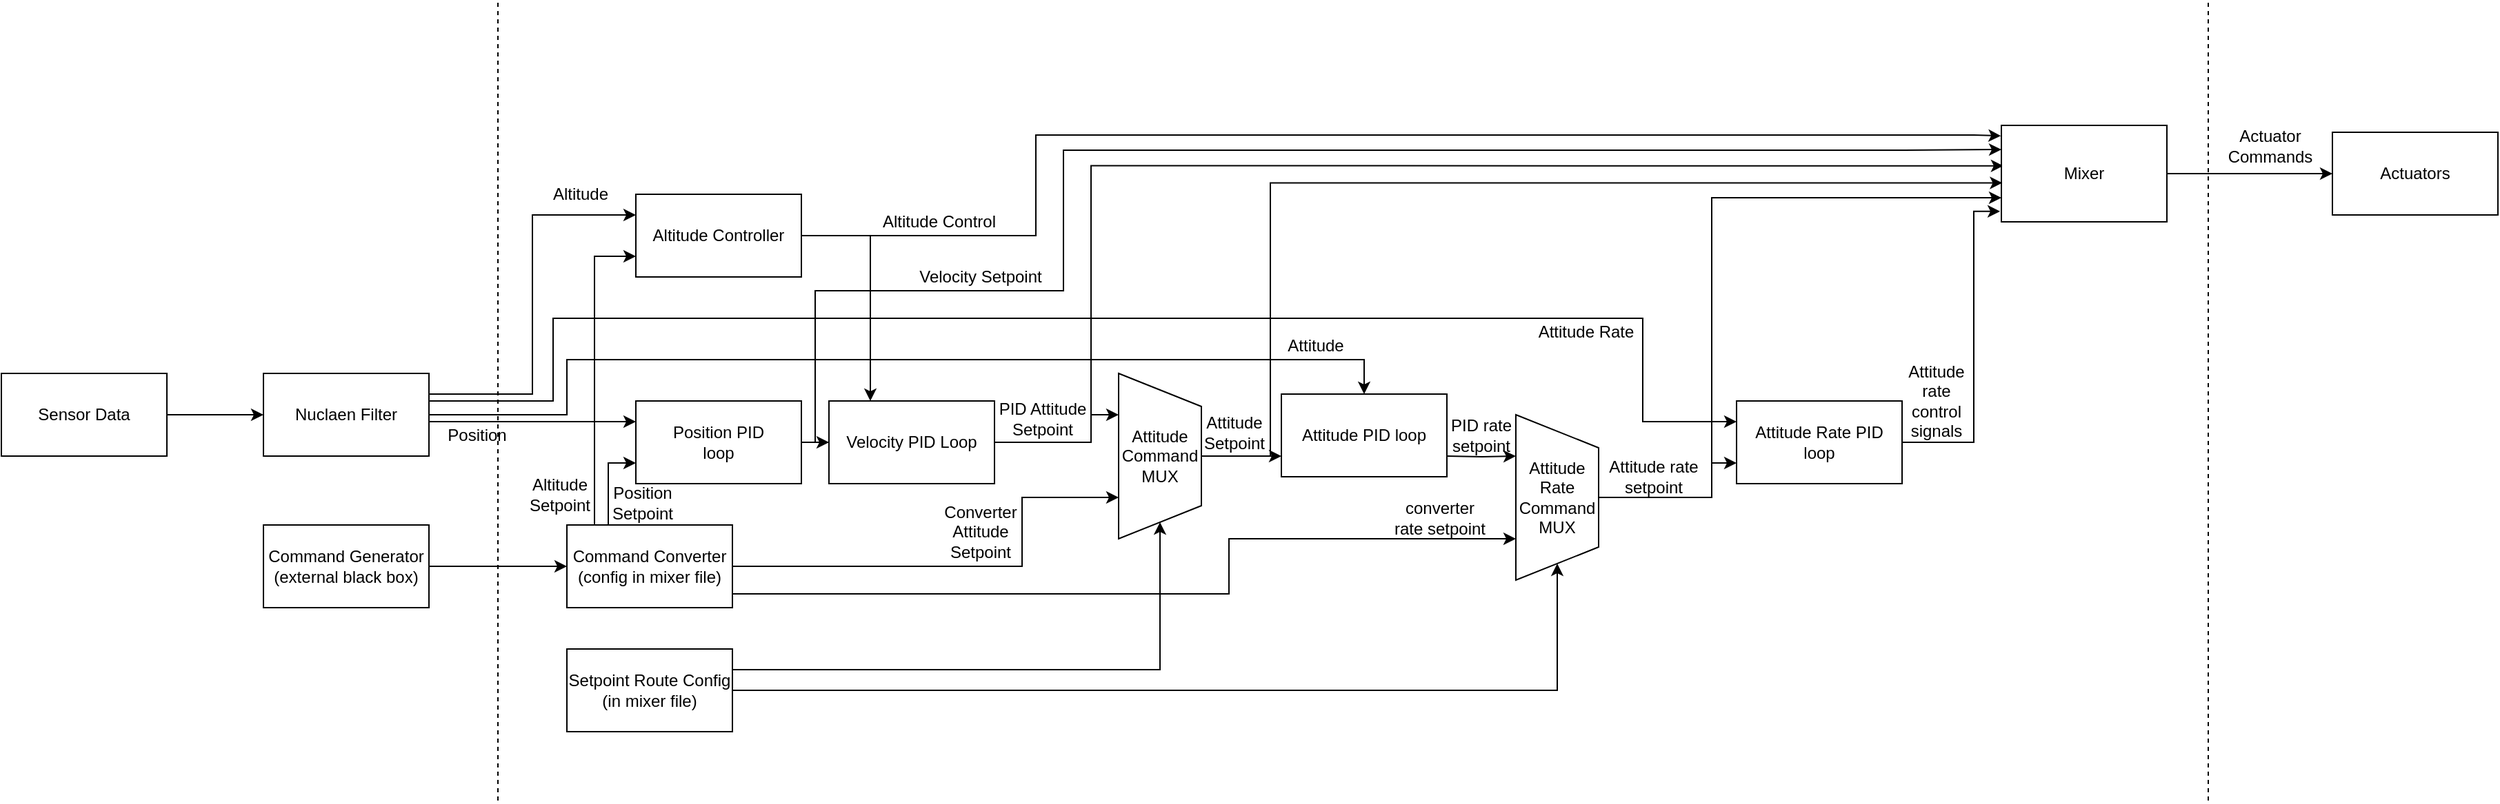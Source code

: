 <mxfile version="13.3.0" type="device"><diagram id="g6J0xqK90qENTNjAA-BX" name="Page-1"><mxGraphModel dx="981" dy="496" grid="1" gridSize="10" guides="1" tooltips="1" connect="1" arrows="1" fold="1" page="1" pageScale="1" pageWidth="2000" pageHeight="600" math="0" shadow="0"><root><mxCell id="0"/><mxCell id="1" parent="0"/><mxCell id="ZlCOgXQADhNH8g1oG3Rs-5" style="edgeStyle=orthogonalEdgeStyle;rounded=0;orthogonalLoop=1;jettySize=auto;html=1;entryX=0;entryY=0.5;entryDx=0;entryDy=0;" edge="1" parent="1" source="ZlCOgXQADhNH8g1oG3Rs-1" target="ZlCOgXQADhNH8g1oG3Rs-2"><mxGeometry relative="1" as="geometry"/></mxCell><mxCell id="ZlCOgXQADhNH8g1oG3Rs-1" value="Sensor Data" style="rounded=0;whiteSpace=wrap;html=1;" vertex="1" parent="1"><mxGeometry x="40" y="280" width="120" height="60" as="geometry"/></mxCell><mxCell id="ZlCOgXQADhNH8g1oG3Rs-20" style="edgeStyle=orthogonalEdgeStyle;rounded=0;orthogonalLoop=1;jettySize=auto;html=1;" edge="1" parent="1" source="ZlCOgXQADhNH8g1oG3Rs-2" target="ZlCOgXQADhNH8g1oG3Rs-10"><mxGeometry relative="1" as="geometry"><Array as="points"><mxPoint x="450" y="310"/><mxPoint x="450" y="270"/><mxPoint x="1028" y="270"/></Array></mxGeometry></mxCell><mxCell id="ZlCOgXQADhNH8g1oG3Rs-24" style="edgeStyle=orthogonalEdgeStyle;rounded=0;orthogonalLoop=1;jettySize=auto;html=1;entryX=0;entryY=0.25;entryDx=0;entryDy=0;" edge="1" parent="1" source="ZlCOgXQADhNH8g1oG3Rs-2" target="ZlCOgXQADhNH8g1oG3Rs-23"><mxGeometry relative="1" as="geometry"><mxPoint x="870" y="310" as="targetPoint"/><Array as="points"><mxPoint x="440" y="300"/><mxPoint x="440" y="240"/><mxPoint x="1230" y="240"/><mxPoint x="1230" y="315"/></Array></mxGeometry></mxCell><mxCell id="ZlCOgXQADhNH8g1oG3Rs-30" style="edgeStyle=orthogonalEdgeStyle;rounded=0;orthogonalLoop=1;jettySize=auto;html=1;exitX=1;exitY=0.5;exitDx=0;exitDy=0;entryX=0;entryY=0.25;entryDx=0;entryDy=0;" edge="1" parent="1" source="ZlCOgXQADhNH8g1oG3Rs-2" target="ZlCOgXQADhNH8g1oG3Rs-28"><mxGeometry relative="1" as="geometry"><Array as="points"><mxPoint x="350" y="315"/></Array></mxGeometry></mxCell><mxCell id="ZlCOgXQADhNH8g1oG3Rs-35" style="edgeStyle=orthogonalEdgeStyle;rounded=0;orthogonalLoop=1;jettySize=auto;html=1;exitX=1;exitY=0.25;exitDx=0;exitDy=0;entryX=0;entryY=0.25;entryDx=0;entryDy=0;" edge="1" parent="1" source="ZlCOgXQADhNH8g1oG3Rs-2" target="ZlCOgXQADhNH8g1oG3Rs-33"><mxGeometry relative="1" as="geometry"><mxPoint x="430" y="180" as="targetPoint"/></mxGeometry></mxCell><mxCell id="ZlCOgXQADhNH8g1oG3Rs-2" value="Nuclaen Filter" style="rounded=0;whiteSpace=wrap;html=1;" vertex="1" parent="1"><mxGeometry x="230" y="280" width="120" height="60" as="geometry"/></mxCell><mxCell id="ZlCOgXQADhNH8g1oG3Rs-9" style="edgeStyle=orthogonalEdgeStyle;rounded=0;orthogonalLoop=1;jettySize=auto;html=1;entryX=0;entryY=0.5;entryDx=0;entryDy=0;" edge="1" parent="1" source="ZlCOgXQADhNH8g1oG3Rs-3" target="ZlCOgXQADhNH8g1oG3Rs-6"><mxGeometry relative="1" as="geometry"/></mxCell><mxCell id="ZlCOgXQADhNH8g1oG3Rs-3" value="Command Generator&lt;br&gt;(external black box)" style="rounded=0;whiteSpace=wrap;html=1;" vertex="1" parent="1"><mxGeometry x="230" y="390" width="120" height="60" as="geometry"/></mxCell><mxCell id="ZlCOgXQADhNH8g1oG3Rs-4" value="" style="endArrow=none;dashed=1;html=1;" edge="1" parent="1"><mxGeometry width="50" height="50" relative="1" as="geometry"><mxPoint x="400" y="590" as="sourcePoint"/><mxPoint x="400" y="10" as="targetPoint"/></mxGeometry></mxCell><mxCell id="ZlCOgXQADhNH8g1oG3Rs-14" style="edgeStyle=orthogonalEdgeStyle;rounded=0;orthogonalLoop=1;jettySize=auto;html=1;entryX=0.75;entryY=1;entryDx=0;entryDy=0;" edge="1" parent="1" source="ZlCOgXQADhNH8g1oG3Rs-6" target="ZlCOgXQADhNH8g1oG3Rs-13"><mxGeometry relative="1" as="geometry"><Array as="points"><mxPoint x="930" y="440"/><mxPoint x="930" y="400"/></Array></mxGeometry></mxCell><mxCell id="ZlCOgXQADhNH8g1oG3Rs-29" style="edgeStyle=orthogonalEdgeStyle;rounded=0;orthogonalLoop=1;jettySize=auto;html=1;exitX=0.25;exitY=0;exitDx=0;exitDy=0;entryX=0;entryY=0.75;entryDx=0;entryDy=0;" edge="1" parent="1" source="ZlCOgXQADhNH8g1oG3Rs-6" target="ZlCOgXQADhNH8g1oG3Rs-28"><mxGeometry relative="1" as="geometry"/></mxCell><mxCell id="ZlCOgXQADhNH8g1oG3Rs-34" style="edgeStyle=orthogonalEdgeStyle;rounded=0;orthogonalLoop=1;jettySize=auto;html=1;exitX=0.25;exitY=0;exitDx=0;exitDy=0;entryX=0;entryY=0.75;entryDx=0;entryDy=0;" edge="1" parent="1" source="ZlCOgXQADhNH8g1oG3Rs-6" target="ZlCOgXQADhNH8g1oG3Rs-33"><mxGeometry relative="1" as="geometry"><mxPoint x="470" y="370.0" as="targetPoint"/><Array as="points"><mxPoint x="470" y="390"/><mxPoint x="470" y="195"/></Array></mxGeometry></mxCell><mxCell id="ZlCOgXQADhNH8g1oG3Rs-45" style="edgeStyle=orthogonalEdgeStyle;rounded=0;orthogonalLoop=1;jettySize=auto;html=1;exitX=1;exitY=0.25;exitDx=0;exitDy=0;entryX=0.75;entryY=1;entryDx=0;entryDy=0;" edge="1" parent="1" source="ZlCOgXQADhNH8g1oG3Rs-6" target="ZlCOgXQADhNH8g1oG3Rs-41"><mxGeometry relative="1" as="geometry"><Array as="points"><mxPoint x="570" y="420"/><mxPoint x="780" y="420"/><mxPoint x="780" y="370"/></Array></mxGeometry></mxCell><mxCell id="ZlCOgXQADhNH8g1oG3Rs-6" value="Command Converter&lt;br&gt;(config in mixer file)" style="rounded=0;whiteSpace=wrap;html=1;" vertex="1" parent="1"><mxGeometry x="450" y="390" width="120" height="60" as="geometry"/></mxCell><mxCell id="ZlCOgXQADhNH8g1oG3Rs-15" style="edgeStyle=orthogonalEdgeStyle;rounded=0;orthogonalLoop=1;jettySize=auto;html=1;entryX=0.25;entryY=1;entryDx=0;entryDy=0;" edge="1" parent="1" target="ZlCOgXQADhNH8g1oG3Rs-13"><mxGeometry relative="1" as="geometry"><mxPoint x="1088" y="340" as="sourcePoint"/></mxGeometry></mxCell><mxCell id="ZlCOgXQADhNH8g1oG3Rs-10" value="Attitude PID loop" style="rounded=0;whiteSpace=wrap;html=1;" vertex="1" parent="1"><mxGeometry x="968" y="295" width="120" height="60" as="geometry"/></mxCell><mxCell id="ZlCOgXQADhNH8g1oG3Rs-25" style="edgeStyle=orthogonalEdgeStyle;rounded=0;orthogonalLoop=1;jettySize=auto;html=1;entryX=0;entryY=0.75;entryDx=0;entryDy=0;" edge="1" parent="1" source="ZlCOgXQADhNH8g1oG3Rs-13" target="ZlCOgXQADhNH8g1oG3Rs-23"><mxGeometry relative="1" as="geometry"><Array as="points"><mxPoint x="1280" y="370"/><mxPoint x="1280" y="345"/></Array></mxGeometry></mxCell><mxCell id="ZlCOgXQADhNH8g1oG3Rs-58" style="edgeStyle=orthogonalEdgeStyle;rounded=0;orthogonalLoop=1;jettySize=auto;html=1;entryX=0;entryY=0.75;entryDx=0;entryDy=0;" edge="1" parent="1" source="ZlCOgXQADhNH8g1oG3Rs-13" target="ZlCOgXQADhNH8g1oG3Rs-49"><mxGeometry relative="1" as="geometry"><Array as="points"><mxPoint x="1280" y="370"/><mxPoint x="1280" y="152"/></Array></mxGeometry></mxCell><mxCell id="ZlCOgXQADhNH8g1oG3Rs-13" value="Attitude&lt;br&gt;Rate&lt;br&gt;Command&lt;br&gt;MUX" style="shape=trapezoid;perimeter=trapezoidPerimeter;whiteSpace=wrap;html=1;direction=south;" vertex="1" parent="1"><mxGeometry x="1138" y="310" width="60" height="120" as="geometry"/></mxCell><mxCell id="ZlCOgXQADhNH8g1oG3Rs-17" style="edgeStyle=orthogonalEdgeStyle;rounded=0;orthogonalLoop=1;jettySize=auto;html=1;entryX=1;entryY=0.5;entryDx=0;entryDy=0;" edge="1" parent="1" source="ZlCOgXQADhNH8g1oG3Rs-16" target="ZlCOgXQADhNH8g1oG3Rs-13"><mxGeometry relative="1" as="geometry"/></mxCell><mxCell id="ZlCOgXQADhNH8g1oG3Rs-44" style="edgeStyle=orthogonalEdgeStyle;rounded=0;orthogonalLoop=1;jettySize=auto;html=1;exitX=1;exitY=0.25;exitDx=0;exitDy=0;" edge="1" parent="1" source="ZlCOgXQADhNH8g1oG3Rs-16" target="ZlCOgXQADhNH8g1oG3Rs-41"><mxGeometry relative="1" as="geometry"/></mxCell><mxCell id="ZlCOgXQADhNH8g1oG3Rs-16" value="Setpoint Route Config&lt;br&gt;(in mixer file)" style="rounded=0;whiteSpace=wrap;html=1;" vertex="1" parent="1"><mxGeometry x="450" y="480" width="120" height="60" as="geometry"/></mxCell><mxCell id="ZlCOgXQADhNH8g1oG3Rs-18" value="converter rate setpoint" style="text;html=1;strokeColor=none;fillColor=none;align=center;verticalAlign=middle;whiteSpace=wrap;rounded=0;" vertex="1" parent="1"><mxGeometry x="1048" y="370" width="70" height="30" as="geometry"/></mxCell><mxCell id="ZlCOgXQADhNH8g1oG3Rs-19" value="PID rate&lt;br&gt;setpoint" style="text;html=1;strokeColor=none;fillColor=none;align=center;verticalAlign=middle;whiteSpace=wrap;rounded=0;" vertex="1" parent="1"><mxGeometry x="1078" y="310" width="70" height="30" as="geometry"/></mxCell><mxCell id="ZlCOgXQADhNH8g1oG3Rs-21" value="Attitude Setpoint" style="text;html=1;strokeColor=none;fillColor=none;align=center;verticalAlign=middle;whiteSpace=wrap;rounded=0;" vertex="1" parent="1"><mxGeometry x="908" y="305" width="52" height="35" as="geometry"/></mxCell><mxCell id="ZlCOgXQADhNH8g1oG3Rs-22" value="Attitude" style="text;html=1;strokeColor=none;fillColor=none;align=center;verticalAlign=middle;whiteSpace=wrap;rounded=0;" vertex="1" parent="1"><mxGeometry x="958" y="250" width="70" height="20" as="geometry"/></mxCell><mxCell id="ZlCOgXQADhNH8g1oG3Rs-56" style="edgeStyle=orthogonalEdgeStyle;rounded=0;orthogonalLoop=1;jettySize=auto;html=1;entryX=-0.008;entryY=0.891;entryDx=0;entryDy=0;entryPerimeter=0;" edge="1" parent="1" source="ZlCOgXQADhNH8g1oG3Rs-23" target="ZlCOgXQADhNH8g1oG3Rs-49"><mxGeometry relative="1" as="geometry"><Array as="points"><mxPoint x="1470" y="330"/><mxPoint x="1470" y="162"/></Array></mxGeometry></mxCell><mxCell id="ZlCOgXQADhNH8g1oG3Rs-23" value="Attitude Rate PID loop" style="rounded=0;whiteSpace=wrap;html=1;" vertex="1" parent="1"><mxGeometry x="1298" y="300" width="120" height="60" as="geometry"/></mxCell><mxCell id="ZlCOgXQADhNH8g1oG3Rs-26" value="Attitude Rate" style="text;html=1;strokeColor=none;fillColor=none;align=center;verticalAlign=middle;whiteSpace=wrap;rounded=0;" vertex="1" parent="1"><mxGeometry x="1150" y="240" width="78" height="20" as="geometry"/></mxCell><mxCell id="ZlCOgXQADhNH8g1oG3Rs-27" value="Attitude rate setpoint" style="text;html=1;strokeColor=none;fillColor=none;align=center;verticalAlign=middle;whiteSpace=wrap;rounded=0;" vertex="1" parent="1"><mxGeometry x="1198" y="340" width="80" height="30" as="geometry"/></mxCell><mxCell id="ZlCOgXQADhNH8g1oG3Rs-39" style="edgeStyle=orthogonalEdgeStyle;rounded=0;orthogonalLoop=1;jettySize=auto;html=1;entryX=0;entryY=0.5;entryDx=0;entryDy=0;" edge="1" parent="1" source="ZlCOgXQADhNH8g1oG3Rs-28" target="ZlCOgXQADhNH8g1oG3Rs-38"><mxGeometry relative="1" as="geometry"/></mxCell><mxCell id="ZlCOgXQADhNH8g1oG3Rs-54" style="edgeStyle=orthogonalEdgeStyle;rounded=0;orthogonalLoop=1;jettySize=auto;html=1;exitX=1;exitY=0.5;exitDx=0;exitDy=0;entryX=0;entryY=0.25;entryDx=0;entryDy=0;" edge="1" parent="1" source="ZlCOgXQADhNH8g1oG3Rs-28" target="ZlCOgXQADhNH8g1oG3Rs-49"><mxGeometry relative="1" as="geometry"><mxPoint x="1430" y="118" as="targetPoint"/><Array as="points"><mxPoint x="630" y="330"/><mxPoint x="630" y="220"/><mxPoint x="810" y="220"/><mxPoint x="810" y="118"/><mxPoint x="1420" y="118"/></Array></mxGeometry></mxCell><mxCell id="ZlCOgXQADhNH8g1oG3Rs-28" value="Position PID&lt;br&gt;loop" style="rounded=0;whiteSpace=wrap;html=1;" vertex="1" parent="1"><mxGeometry x="500" y="300" width="120" height="60" as="geometry"/></mxCell><mxCell id="ZlCOgXQADhNH8g1oG3Rs-31" value="Position&lt;br&gt;Setpoint" style="text;html=1;strokeColor=none;fillColor=none;align=center;verticalAlign=middle;whiteSpace=wrap;rounded=0;" vertex="1" parent="1"><mxGeometry x="480" y="360" width="50" height="27.5" as="geometry"/></mxCell><mxCell id="ZlCOgXQADhNH8g1oG3Rs-32" value="Position" style="text;html=1;strokeColor=none;fillColor=none;align=center;verticalAlign=middle;whiteSpace=wrap;rounded=0;" vertex="1" parent="1"><mxGeometry x="350" y="315" width="70" height="20" as="geometry"/></mxCell><mxCell id="ZlCOgXQADhNH8g1oG3Rs-40" style="edgeStyle=orthogonalEdgeStyle;rounded=0;orthogonalLoop=1;jettySize=auto;html=1;entryX=0.25;entryY=0;entryDx=0;entryDy=0;" edge="1" parent="1" source="ZlCOgXQADhNH8g1oG3Rs-33" target="ZlCOgXQADhNH8g1oG3Rs-38"><mxGeometry relative="1" as="geometry"/></mxCell><mxCell id="ZlCOgXQADhNH8g1oG3Rs-51" style="edgeStyle=orthogonalEdgeStyle;rounded=0;orthogonalLoop=1;jettySize=auto;html=1;entryX=-0.003;entryY=0.109;entryDx=0;entryDy=0;entryPerimeter=0;" edge="1" parent="1" source="ZlCOgXQADhNH8g1oG3Rs-33" target="ZlCOgXQADhNH8g1oG3Rs-49"><mxGeometry relative="1" as="geometry"><mxPoint x="1470" y="115" as="targetPoint"/><Array as="points"><mxPoint x="790" y="180"/><mxPoint x="790" y="107"/><mxPoint x="1470" y="107"/></Array></mxGeometry></mxCell><mxCell id="ZlCOgXQADhNH8g1oG3Rs-33" value="Altitude Controller" style="rounded=0;whiteSpace=wrap;html=1;" vertex="1" parent="1"><mxGeometry x="500" y="150" width="120" height="60" as="geometry"/></mxCell><mxCell id="ZlCOgXQADhNH8g1oG3Rs-36" value="Altitude" style="text;html=1;strokeColor=none;fillColor=none;align=center;verticalAlign=middle;whiteSpace=wrap;rounded=0;" vertex="1" parent="1"><mxGeometry x="430" y="140" width="60" height="20" as="geometry"/></mxCell><mxCell id="ZlCOgXQADhNH8g1oG3Rs-37" value="Altitude&lt;br&gt;Setpoint" style="text;html=1;strokeColor=none;fillColor=none;align=center;verticalAlign=middle;whiteSpace=wrap;rounded=0;" vertex="1" parent="1"><mxGeometry x="420" y="345" width="50" height="45" as="geometry"/></mxCell><mxCell id="ZlCOgXQADhNH8g1oG3Rs-46" style="edgeStyle=orthogonalEdgeStyle;rounded=0;orthogonalLoop=1;jettySize=auto;html=1;exitX=1;exitY=0.5;exitDx=0;exitDy=0;entryX=0.25;entryY=1;entryDx=0;entryDy=0;" edge="1" parent="1" source="ZlCOgXQADhNH8g1oG3Rs-38" target="ZlCOgXQADhNH8g1oG3Rs-41"><mxGeometry relative="1" as="geometry"><Array as="points"><mxPoint x="830" y="330"/><mxPoint x="830" y="310"/></Array></mxGeometry></mxCell><mxCell id="ZlCOgXQADhNH8g1oG3Rs-50" style="edgeStyle=orthogonalEdgeStyle;rounded=0;orthogonalLoop=1;jettySize=auto;html=1;exitX=1;exitY=0.5;exitDx=0;exitDy=0;entryX=0.012;entryY=0.419;entryDx=0;entryDy=0;entryPerimeter=0;" edge="1" parent="1" source="ZlCOgXQADhNH8g1oG3Rs-38" target="ZlCOgXQADhNH8g1oG3Rs-49"><mxGeometry relative="1" as="geometry"><mxPoint x="1481" y="130" as="targetPoint"/><Array as="points"><mxPoint x="830" y="330"/><mxPoint x="830" y="129"/></Array></mxGeometry></mxCell><mxCell id="ZlCOgXQADhNH8g1oG3Rs-38" value="Velocity PID Loop" style="rounded=0;whiteSpace=wrap;html=1;" vertex="1" parent="1"><mxGeometry x="640" y="300" width="120" height="60" as="geometry"/></mxCell><mxCell id="ZlCOgXQADhNH8g1oG3Rs-42" style="edgeStyle=orthogonalEdgeStyle;rounded=0;orthogonalLoop=1;jettySize=auto;html=1;entryX=0;entryY=0.75;entryDx=0;entryDy=0;" edge="1" parent="1" source="ZlCOgXQADhNH8g1oG3Rs-41" target="ZlCOgXQADhNH8g1oG3Rs-10"><mxGeometry relative="1" as="geometry"/></mxCell><mxCell id="ZlCOgXQADhNH8g1oG3Rs-55" style="edgeStyle=orthogonalEdgeStyle;rounded=0;orthogonalLoop=1;jettySize=auto;html=1;entryX=0.006;entryY=0.596;entryDx=0;entryDy=0;entryPerimeter=0;" edge="1" parent="1" source="ZlCOgXQADhNH8g1oG3Rs-41" target="ZlCOgXQADhNH8g1oG3Rs-49"><mxGeometry relative="1" as="geometry"><mxPoint x="1480" y="140" as="targetPoint"/><Array as="points"><mxPoint x="960" y="340"/><mxPoint x="960" y="142"/></Array></mxGeometry></mxCell><mxCell id="ZlCOgXQADhNH8g1oG3Rs-41" value="Attitude&lt;br&gt;Command&lt;br&gt;MUX" style="shape=trapezoid;perimeter=trapezoidPerimeter;whiteSpace=wrap;html=1;direction=south;" vertex="1" parent="1"><mxGeometry x="850" y="280" width="60" height="120" as="geometry"/></mxCell><mxCell id="ZlCOgXQADhNH8g1oG3Rs-47" value="PID Attitude&lt;br&gt;Setpoint" style="text;html=1;strokeColor=none;fillColor=none;align=center;verticalAlign=middle;whiteSpace=wrap;rounded=0;" vertex="1" parent="1"><mxGeometry x="760" y="295" width="70" height="35" as="geometry"/></mxCell><mxCell id="ZlCOgXQADhNH8g1oG3Rs-48" value="Converter Attitude Setpoint" style="text;html=1;strokeColor=none;fillColor=none;align=center;verticalAlign=middle;whiteSpace=wrap;rounded=0;" vertex="1" parent="1"><mxGeometry x="720" y="370" width="60" height="50" as="geometry"/></mxCell><mxCell id="ZlCOgXQADhNH8g1oG3Rs-64" style="edgeStyle=orthogonalEdgeStyle;rounded=0;orthogonalLoop=1;jettySize=auto;html=1;entryX=0;entryY=0.5;entryDx=0;entryDy=0;" edge="1" parent="1" source="ZlCOgXQADhNH8g1oG3Rs-49" target="ZlCOgXQADhNH8g1oG3Rs-63"><mxGeometry relative="1" as="geometry"/></mxCell><mxCell id="ZlCOgXQADhNH8g1oG3Rs-49" value="Mixer" style="rounded=0;whiteSpace=wrap;html=1;" vertex="1" parent="1"><mxGeometry x="1490" y="100" width="120" height="70" as="geometry"/></mxCell><mxCell id="ZlCOgXQADhNH8g1oG3Rs-52" value="Altitude Control" style="text;html=1;strokeColor=none;fillColor=none;align=center;verticalAlign=middle;whiteSpace=wrap;rounded=0;" vertex="1" parent="1"><mxGeometry x="670" y="160" width="100" height="20" as="geometry"/></mxCell><mxCell id="ZlCOgXQADhNH8g1oG3Rs-60" value="Attitude rate control signals" style="text;html=1;strokeColor=none;fillColor=none;align=center;verticalAlign=middle;whiteSpace=wrap;rounded=0;" vertex="1" parent="1"><mxGeometry x="1418" y="270" width="50" height="60" as="geometry"/></mxCell><mxCell id="ZlCOgXQADhNH8g1oG3Rs-62" value="" style="endArrow=none;dashed=1;html=1;" edge="1" parent="1"><mxGeometry width="50" height="50" relative="1" as="geometry"><mxPoint x="1640" y="590" as="sourcePoint"/><mxPoint x="1640" y="10" as="targetPoint"/></mxGeometry></mxCell><mxCell id="ZlCOgXQADhNH8g1oG3Rs-63" value="Actuators" style="rounded=0;whiteSpace=wrap;html=1;" vertex="1" parent="1"><mxGeometry x="1730" y="105" width="120" height="60" as="geometry"/></mxCell><mxCell id="ZlCOgXQADhNH8g1oG3Rs-65" value="Actuator Commands" style="text;html=1;strokeColor=none;fillColor=none;align=center;verticalAlign=middle;whiteSpace=wrap;rounded=0;" vertex="1" parent="1"><mxGeometry x="1650" y="100" width="70" height="30" as="geometry"/></mxCell><mxCell id="ZlCOgXQADhNH8g1oG3Rs-66" value="Velocity Setpoint" style="text;html=1;strokeColor=none;fillColor=none;align=center;verticalAlign=middle;whiteSpace=wrap;rounded=0;" vertex="1" parent="1"><mxGeometry x="700" y="200" width="100" height="20" as="geometry"/></mxCell></root></mxGraphModel></diagram></mxfile>